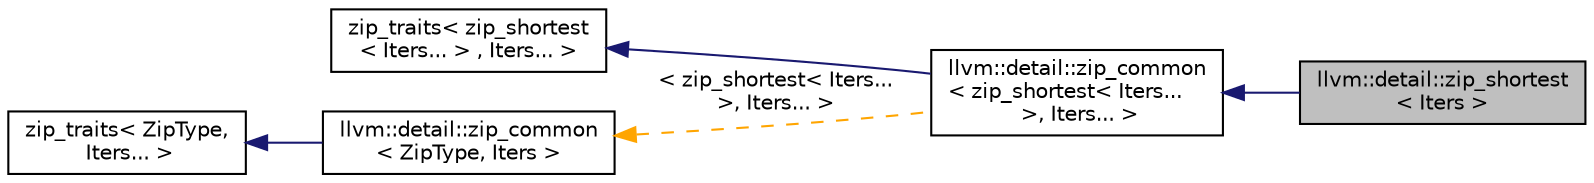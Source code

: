 digraph "llvm::detail::zip_shortest&lt; Iters &gt;"
{
 // LATEX_PDF_SIZE
  bgcolor="transparent";
  edge [fontname="Helvetica",fontsize="10",labelfontname="Helvetica",labelfontsize="10"];
  node [fontname="Helvetica",fontsize="10",shape=record];
  rankdir="LR";
  Node1 [label="llvm::detail::zip_shortest\l\< Iters \>",height=0.2,width=0.4,color="black", fillcolor="grey75", style="filled", fontcolor="black",tooltip=" "];
  Node2 -> Node1 [dir="back",color="midnightblue",fontsize="10",style="solid",fontname="Helvetica"];
  Node2 [label="llvm::detail::zip_common\l\< zip_shortest\< Iters...\l \>, Iters... \>",height=0.2,width=0.4,color="black",URL="$structllvm_1_1detail_1_1zip__common.html",tooltip=" "];
  Node3 -> Node2 [dir="back",color="midnightblue",fontsize="10",style="solid",fontname="Helvetica"];
  Node3 [label="zip_traits\< zip_shortest\l\< Iters... \> , Iters... \>",height=0.2,width=0.4,color="black",URL="$classllvm_1_1iterator__facade__base.html",tooltip="CRTP base class which implements the entire standard iterator facade in terms of a minimal subset of ..."];
  Node4 -> Node2 [dir="back",color="orange",fontsize="10",style="dashed",label=" \< zip_shortest\< Iters...\l \>, Iters... \>" ,fontname="Helvetica"];
  Node4 [label="llvm::detail::zip_common\l\< ZipType, Iters \>",height=0.2,width=0.4,color="black",URL="$structllvm_1_1detail_1_1zip__common.html",tooltip=" "];
  Node5 -> Node4 [dir="back",color="midnightblue",fontsize="10",style="solid",fontname="Helvetica"];
  Node5 [label="zip_traits\< ZipType,\l Iters... \>",height=0.2,width=0.4,color="black",URL="$classllvm_1_1iterator__facade__base.html",tooltip="CRTP base class which implements the entire standard iterator facade in terms of a minimal subset of ..."];
}
